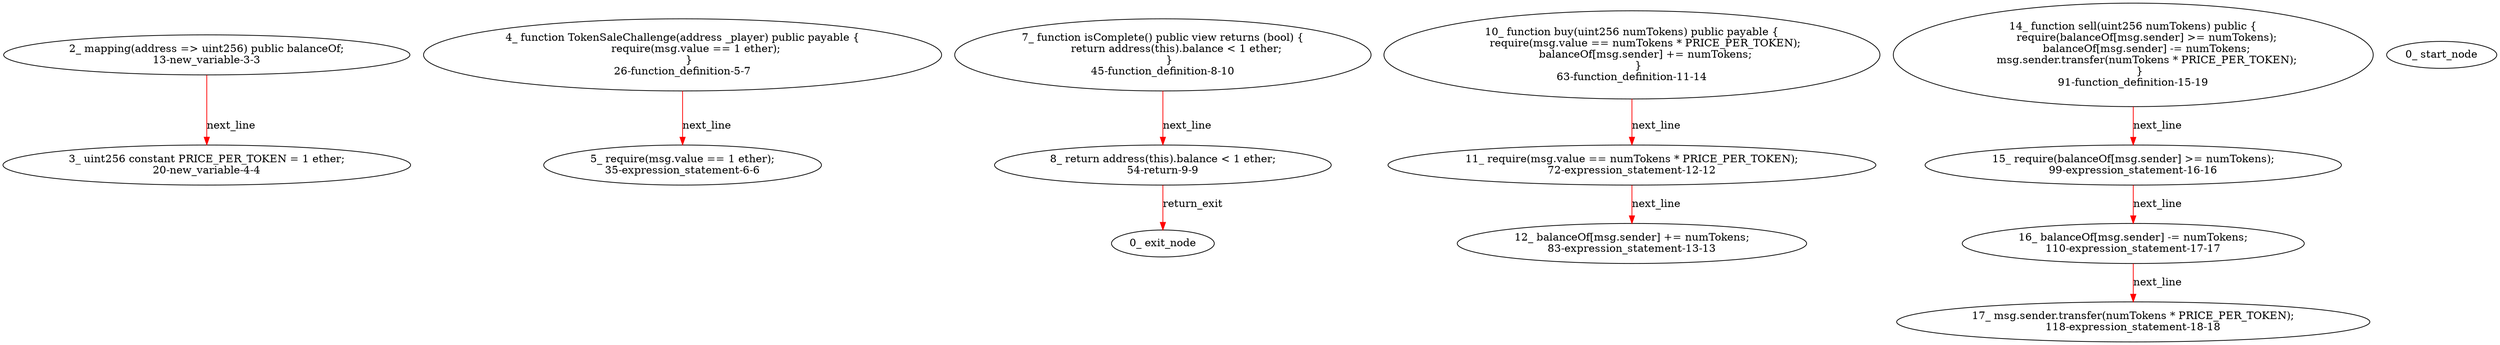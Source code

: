 digraph  {
13 [label="2_ mapping(address => uint256) public balanceOf;\n13-new_variable-3-3", method="", type_label=new_variable];
20 [label="3_ uint256 constant PRICE_PER_TOKEN = 1 ether;\n20-new_variable-4-4", method="", type_label=new_variable];
26 [label="4_ function TokenSaleChallenge(address _player) public payable {\n        require(msg.value == 1 ether);\n    }\n26-function_definition-5-7", method="TokenSaleChallenge(address _player)", type_label=function_definition];
35 [label="5_ require(msg.value == 1 ether);\n35-expression_statement-6-6", method="TokenSaleChallenge(address _player)", type_label=expression_statement];
45 [label="7_ function isComplete() public view returns (bool) {\n        return address(this).balance < 1 ether;\n    }\n45-function_definition-8-10", method="isComplete()", type_label=function_definition];
54 [label="8_ return address(this).balance < 1 ether;\n54-return-9-9", method="isComplete()", type_label=return];
63 [label="10_ function buy(uint256 numTokens) public payable {\n        require(msg.value == numTokens * PRICE_PER_TOKEN);\n        balanceOf[msg.sender] += numTokens;\n    }\n63-function_definition-11-14", method="buy(uint256 numTokens)", type_label=function_definition];
72 [label="11_ require(msg.value == numTokens * PRICE_PER_TOKEN);\n72-expression_statement-12-12", method="buy(uint256 numTokens)", type_label=expression_statement];
83 [label="12_ balanceOf[msg.sender] += numTokens;\n83-expression_statement-13-13", method="buy(uint256 numTokens)", type_label=expression_statement];
91 [label="14_ function sell(uint256 numTokens) public {\n        require(balanceOf[msg.sender] >= numTokens);\n        balanceOf[msg.sender] -= numTokens;\n        msg.sender.transfer(numTokens * PRICE_PER_TOKEN);\n    }\n91-function_definition-15-19", method="sell(uint256 numTokens)", type_label=function_definition];
99 [label="15_ require(balanceOf[msg.sender] >= numTokens);\n99-expression_statement-16-16", method="sell(uint256 numTokens)", type_label=expression_statement];
110 [label="16_ balanceOf[msg.sender] -= numTokens;\n110-expression_statement-17-17", method="sell(uint256 numTokens)", type_label=expression_statement];
118 [label="17_ msg.sender.transfer(numTokens * PRICE_PER_TOKEN);\n118-expression_statement-18-18", method="sell(uint256 numTokens)", type_label=expression_statement];
1 [label="0_ start_node", method="", type_label=start];
2 [label="0_ exit_node", method="", type_label=exit];
13 -> 20  [color=red, controlflow_type=next_line, edge_type=CFG_edge, key=0, label=next_line];
26 -> 35  [color=red, controlflow_type=next_line, edge_type=CFG_edge, key=0, label=next_line];
45 -> 54  [color=red, controlflow_type=next_line, edge_type=CFG_edge, key=0, label=next_line];
54 -> 2  [color=red, controlflow_type=return_exit, edge_type=CFG_edge, key=0, label=return_exit];
63 -> 72  [color=red, controlflow_type=next_line, edge_type=CFG_edge, key=0, label=next_line];
72 -> 83  [color=red, controlflow_type=next_line, edge_type=CFG_edge, key=0, label=next_line];
91 -> 99  [color=red, controlflow_type=next_line, edge_type=CFG_edge, key=0, label=next_line];
99 -> 110  [color=red, controlflow_type=next_line, edge_type=CFG_edge, key=0, label=next_line];
110 -> 118  [color=red, controlflow_type=next_line, edge_type=CFG_edge, key=0, label=next_line];
}
